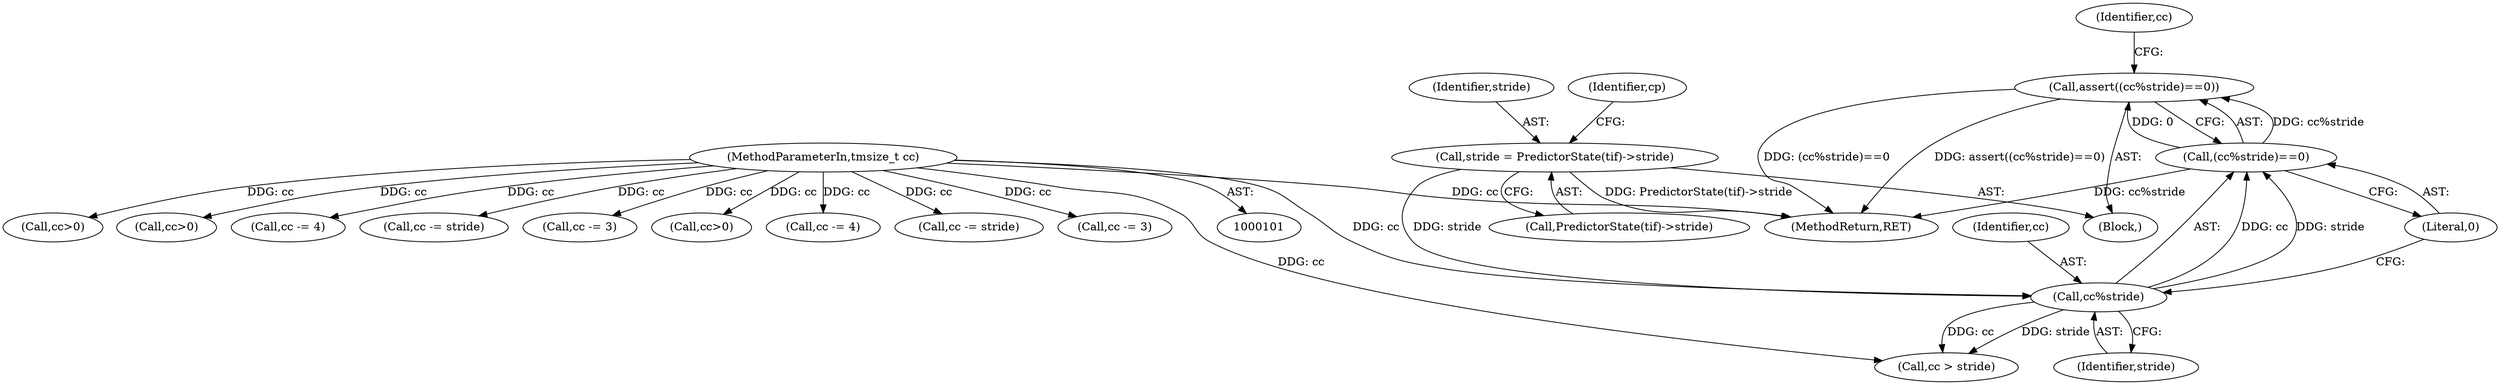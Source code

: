 digraph "1_libtiff_3ca657a8793dd011bf869695d72ad31c779c3cc1_7@API" {
"1000119" [label="(Call,assert((cc%stride)==0))"];
"1000120" [label="(Call,(cc%stride)==0)"];
"1000121" [label="(Call,cc%stride)"];
"1000104" [label="(MethodParameterIn,tmsize_t cc)"];
"1000107" [label="(Call,stride = PredictorState(tif)->stride)"];
"1000160" [label="(Call,cc>0)"];
"1000119" [label="(Call,assert((cc%stride)==0))"];
"1000246" [label="(Call,cc>0)"];
"1000104" [label="(MethodParameterIn,tmsize_t cc)"];
"1000302" [label="(Call,cc -= 4)"];
"1000331" [label="(Call,cc -= stride)"];
"1000115" [label="(Identifier,cp)"];
"1000127" [label="(Identifier,cc)"];
"1000122" [label="(Identifier,cc)"];
"1000108" [label="(Identifier,stride)"];
"1000203" [label="(Call,cc -= 3)"];
"1000109" [label="(Call,PredictorState(tif)->stride)"];
"1000107" [label="(Call,stride = PredictorState(tif)->stride)"];
"1000334" [label="(Call,cc>0)"];
"1000239" [label="(Call,cc -= 4)"];
"1000121" [label="(Call,cc%stride)"];
"1000310" [label="(Call,cc -= stride)"];
"1000153" [label="(Call,cc -= 3)"];
"1000337" [label="(MethodReturn,RET)"];
"1000126" [label="(Call,cc > stride)"];
"1000105" [label="(Block,)"];
"1000120" [label="(Call,(cc%stride)==0)"];
"1000123" [label="(Identifier,stride)"];
"1000124" [label="(Literal,0)"];
"1000119" -> "1000105"  [label="AST: "];
"1000119" -> "1000120"  [label="CFG: "];
"1000120" -> "1000119"  [label="AST: "];
"1000127" -> "1000119"  [label="CFG: "];
"1000119" -> "1000337"  [label="DDG: (cc%stride)==0"];
"1000119" -> "1000337"  [label="DDG: assert((cc%stride)==0)"];
"1000120" -> "1000119"  [label="DDG: cc%stride"];
"1000120" -> "1000119"  [label="DDG: 0"];
"1000120" -> "1000124"  [label="CFG: "];
"1000121" -> "1000120"  [label="AST: "];
"1000124" -> "1000120"  [label="AST: "];
"1000120" -> "1000337"  [label="DDG: cc%stride"];
"1000121" -> "1000120"  [label="DDG: cc"];
"1000121" -> "1000120"  [label="DDG: stride"];
"1000121" -> "1000123"  [label="CFG: "];
"1000122" -> "1000121"  [label="AST: "];
"1000123" -> "1000121"  [label="AST: "];
"1000124" -> "1000121"  [label="CFG: "];
"1000104" -> "1000121"  [label="DDG: cc"];
"1000107" -> "1000121"  [label="DDG: stride"];
"1000121" -> "1000126"  [label="DDG: cc"];
"1000121" -> "1000126"  [label="DDG: stride"];
"1000104" -> "1000101"  [label="AST: "];
"1000104" -> "1000337"  [label="DDG: cc"];
"1000104" -> "1000126"  [label="DDG: cc"];
"1000104" -> "1000153"  [label="DDG: cc"];
"1000104" -> "1000160"  [label="DDG: cc"];
"1000104" -> "1000203"  [label="DDG: cc"];
"1000104" -> "1000239"  [label="DDG: cc"];
"1000104" -> "1000246"  [label="DDG: cc"];
"1000104" -> "1000302"  [label="DDG: cc"];
"1000104" -> "1000310"  [label="DDG: cc"];
"1000104" -> "1000331"  [label="DDG: cc"];
"1000104" -> "1000334"  [label="DDG: cc"];
"1000107" -> "1000105"  [label="AST: "];
"1000107" -> "1000109"  [label="CFG: "];
"1000108" -> "1000107"  [label="AST: "];
"1000109" -> "1000107"  [label="AST: "];
"1000115" -> "1000107"  [label="CFG: "];
"1000107" -> "1000337"  [label="DDG: PredictorState(tif)->stride"];
}
